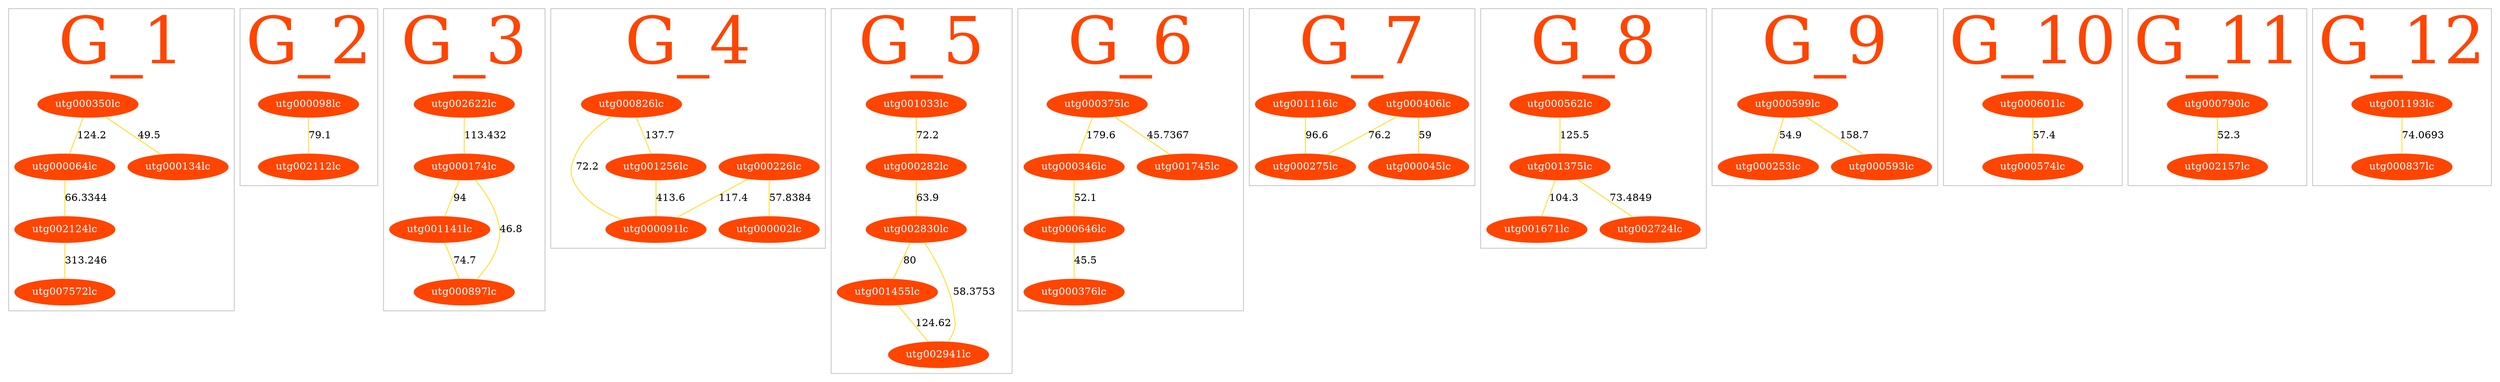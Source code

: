 /* Here are the raw subclusters of selected haplotigs */
graph	Graph_1 {
	subgraph cluster_0 {
	utg000064lc -- utg002124lc [color=gold, penwidth=1, arrowsize=1, label=66.3344]; /* cluster 0 */
	utg000350lc -- utg000064lc [color=gold, penwidth=1, arrowsize=1, label=124.2]; /* cluster 0 */
	utg000350lc -- utg000134lc [color=gold, penwidth=1, arrowsize=1, label=49.5]; /* cluster 0 */
	utg002124lc -- utg007572lc [color=gold, penwidth=1, arrowsize=1, label=313.246]; /* cluster 0 */
	utg000064lc [color=orangered, style=filled, fillcolor=orangered, fontcolor=white]; /* 0 : 1~20000000 */
	utg000134lc [color=orangered, style=filled, fillcolor=orangered, fontcolor=white]; /* 1 : 20000001~40000000 */
	utg000350lc [color=orangered, style=filled, fillcolor=orangered, fontcolor=white]; /* 1 : 20000001~40000000 */
	utg002124lc [color=orangered, style=filled, fillcolor=orangered, fontcolor=white]; /* 1 : 20000001~40000000 */
	utg007572lc [color=orangered, style=filled, fillcolor=orangered, fontcolor=white]; /* 1 : 20000001~40000000 */
	label="G_1";
	fontsize=90;
	fontcolor=orangered;
	color=gray;
	/* 5 contigs with total size of 26808530 bp */
	}
	subgraph cluster_1 {
	utg000098lc -- utg002112lc [color=gold, penwidth=1, arrowsize=1, label=79.1]; /* cluster 1 */
	utg000098lc [color=orangered, style=filled, fillcolor=orangered, fontcolor=white]; /* 3 : 60000001~80000000 */
	utg002112lc [color=orangered, style=filled, fillcolor=orangered, fontcolor=white]; /* 3 : 60000001~80000000 */
	label="G_2";
	fontsize=90;
	fontcolor=orangered;
	color=gray;
	/* 2 contigs with total size of 4767869 bp */
	}
	subgraph cluster_2 {
	utg000174lc -- utg001141lc [color=gold, penwidth=1, arrowsize=1, label=94]; /* cluster 2 */
	utg000897lc -- utg000174lc [color=gold, penwidth=1, arrowsize=1, label=46.8]; /* cluster 2 */
	utg001141lc -- utg000897lc [color=gold, penwidth=1, arrowsize=1, label=74.7]; /* cluster 2 */
	utg002622lc -- utg000174lc [color=gold, penwidth=1, arrowsize=1, label=113.432]; /* cluster 2 */
	utg000174lc [color=orangered, style=filled, fillcolor=orangered, fontcolor=white]; /* 0 : 1~20000000 */
	utg000897lc [color=orangered, style=filled, fillcolor=orangered, fontcolor=white]; /* 0 : 1~20000000 */
	utg001141lc [color=orangered, style=filled, fillcolor=orangered, fontcolor=white]; /* 0 : 1~20000000 */
	utg002622lc [color=orangered, style=filled, fillcolor=orangered, fontcolor=white]; /* 0 : 1~20000000 */
	label="G_3";
	fontsize=90;
	fontcolor=orangered;
	color=gray;
	/* 4 contigs with total size of 3079208 bp */
	}
	subgraph cluster_3 {
	utg000226lc -- utg000002lc [color=gold, penwidth=1, arrowsize=1, label=57.8384]; /* cluster 3 */
	utg000226lc -- utg000091lc [color=gold, penwidth=1, arrowsize=1, label=117.4]; /* cluster 3 */
	utg000826lc -- utg000091lc [color=gold, penwidth=1, arrowsize=1, label=72.2]; /* cluster 3 */
	utg000826lc -- utg001256lc [color=gold, penwidth=1, arrowsize=1, label=137.7]; /* cluster 3 */
	utg001256lc -- utg000091lc [color=gold, penwidth=1, arrowsize=1, label=413.6]; /* cluster 3 */
	utg000002lc [color=orangered, style=filled, fillcolor=orangered, fontcolor=white]; /* 3 : 60000001~80000000 */
	utg000091lc [color=orangered, style=filled, fillcolor=orangered, fontcolor=white]; /* 2 : 40000001~60000000 */
	utg000226lc [color=orangered, style=filled, fillcolor=orangered, fontcolor=white]; /* 2 : 40000001~60000000 */
	utg000826lc [color=orangered, style=filled, fillcolor=orangered, fontcolor=white]; /* 2 : 40000001~60000000 */
	utg001256lc [color=orangered, style=filled, fillcolor=orangered, fontcolor=white]; /* 2 : 40000001~60000000 */
	label="G_4";
	fontsize=90;
	fontcolor=orangered;
	color=gray;
	/* 5 contigs with total size of 21374045 bp */
	}
	subgraph cluster_4 {
	utg000282lc -- utg002830lc [color=gold, penwidth=1, arrowsize=1, label=63.9]; /* cluster 4 */
	utg001033lc -- utg000282lc [color=gold, penwidth=1, arrowsize=1, label=72.2]; /* cluster 4 */
	utg001455lc -- utg002941lc [color=gold, penwidth=1, arrowsize=1, label=124.62]; /* cluster 4 */
	utg002830lc -- utg001455lc [color=gold, penwidth=1, arrowsize=1, label=80]; /* cluster 4 */
	utg002830lc -- utg002941lc [color=gold, penwidth=1, arrowsize=1, label=58.3753]; /* cluster 4 */
	utg000282lc [color=orangered, style=filled, fillcolor=orangered, fontcolor=white]; /* 0 : 1~20000000 */
	utg001033lc [color=orangered, style=filled, fillcolor=orangered, fontcolor=white]; /* 0 : 1~20000000 */
	utg001455lc [color=orangered, style=filled, fillcolor=orangered, fontcolor=white]; /* 0 : 1~20000000 */
	utg002830lc [color=orangered, style=filled, fillcolor=orangered, fontcolor=white]; /* 0 : 1~20000000 */
	utg002941lc [color=orangered, style=filled, fillcolor=orangered, fontcolor=white]; /* 0 : 1~20000000 */
	label="G_5";
	fontsize=90;
	fontcolor=orangered;
	color=gray;
	/* 5 contigs with total size of 4114826 bp */
	}
	subgraph cluster_5 {
	utg000346lc -- utg000646lc [color=gold, penwidth=1, arrowsize=1, label=52.1]; /* cluster 5 */
	utg000375lc -- utg000346lc [color=gold, penwidth=1, arrowsize=1, label=179.6]; /* cluster 5 */
	utg000375lc -- utg001745lc [color=gold, penwidth=1, arrowsize=1, label=45.7367]; /* cluster 5 */
	utg000646lc -- utg000376lc [color=gold, penwidth=1, arrowsize=1, label=45.5]; /* cluster 5 */
	utg000346lc [color=orangered, style=filled, fillcolor=orangered, fontcolor=white]; /* 2 : 40000001~60000000 */
	utg000375lc [color=orangered, style=filled, fillcolor=orangered, fontcolor=white]; /* 2 : 40000001~60000000 */
	utg000376lc [color=orangered, style=filled, fillcolor=orangered, fontcolor=white]; /* 3 : 60000001~80000000 */
	utg000646lc [color=orangered, style=filled, fillcolor=orangered, fontcolor=white]; /* 2 : 40000001~60000000 */
	utg001745lc [color=orangered, style=filled, fillcolor=orangered, fontcolor=white]; /* 1 : 20000001~40000000 */
	label="G_6";
	fontsize=90;
	fontcolor=orangered;
	color=gray;
	/* 5 contigs with total size of 27010366 bp */
	}
	subgraph cluster_6 {
	utg000406lc -- utg000045lc [color=gold, penwidth=1, arrowsize=1, label=59]; /* cluster 6 */
	utg000406lc -- utg000275lc [color=gold, penwidth=1, arrowsize=1, label=76.2]; /* cluster 6 */
	utg001116lc -- utg000275lc [color=gold, penwidth=1, arrowsize=1, label=96.6]; /* cluster 6 */
	utg000045lc [color=orangered, style=filled, fillcolor=orangered, fontcolor=white]; /* 0 : 1~20000000 */
	utg000275lc [color=orangered, style=filled, fillcolor=orangered, fontcolor=white]; /* 0 : 1~20000000 */
	utg000406lc [color=orangered, style=filled, fillcolor=orangered, fontcolor=white]; /* 0 : 1~20000000 */
	utg001116lc [color=orangered, style=filled, fillcolor=orangered, fontcolor=white]; /* 0 : 1~20000000 */
	label="G_7";
	fontsize=90;
	fontcolor=orangered;
	color=gray;
	/* 4 contigs with total size of 8656875 bp */
	}
	subgraph cluster_7 {
	utg000562lc -- utg001375lc [color=gold, penwidth=1, arrowsize=1, label=125.5]; /* cluster 7 */
	utg001375lc -- utg001671lc [color=gold, penwidth=1, arrowsize=1, label=104.3]; /* cluster 7 */
	utg001375lc -- utg002724lc [color=gold, penwidth=1, arrowsize=1, label=73.4849]; /* cluster 7 */
	utg000562lc [color=orangered, style=filled, fillcolor=orangered, fontcolor=white]; /* 1 : 20000001~40000000 */
	utg001375lc [color=orangered, style=filled, fillcolor=orangered, fontcolor=white]; /* 1 : 20000001~40000000 */
	utg001671lc [color=orangered, style=filled, fillcolor=orangered, fontcolor=white]; /* 1 : 20000001~40000000 */
	utg002724lc [color=orangered, style=filled, fillcolor=orangered, fontcolor=white]; /* 1 : 20000001~40000000 */
	label="G_8";
	fontsize=90;
	fontcolor=orangered;
	color=gray;
	/* 4 contigs with total size of 5939852 bp */
	}
	subgraph cluster_8 {
	utg000599lc -- utg000253lc [color=gold, penwidth=1, arrowsize=1, label=54.9]; /* cluster 8 */
	utg000599lc -- utg000593lc [color=gold, penwidth=1, arrowsize=1, label=158.7]; /* cluster 8 */
	utg000253lc [color=orangered, style=filled, fillcolor=orangered, fontcolor=white]; /* 0 : 1~20000000 */
	utg000593lc [color=orangered, style=filled, fillcolor=orangered, fontcolor=white]; /* 0 : 1~20000000 */
	utg000599lc [color=orangered, style=filled, fillcolor=orangered, fontcolor=white]; /* 0 : 1~20000000 */
	label="G_9";
	fontsize=90;
	fontcolor=orangered;
	color=gray;
	/* 3 contigs with total size of 4214371 bp */
	}
	subgraph cluster_9 {
	utg000601lc -- utg000574lc [color=gold, penwidth=1, arrowsize=1, label=57.4]; /* cluster 9 */
	utg000574lc [color=orangered, style=filled, fillcolor=orangered, fontcolor=white]; /* 2 : 40000001~60000000 */
	utg000601lc [color=orangered, style=filled, fillcolor=orangered, fontcolor=white]; /* 2 : 40000001~60000000 */
	label="G_10";
	fontsize=90;
	fontcolor=orangered;
	color=gray;
	/* 2 contigs with total size of 3430638 bp */
	}
	subgraph cluster_10 {
	utg000790lc -- utg002157lc [color=gold, penwidth=1, arrowsize=1, label=52.3]; /* cluster 10 */
	utg000790lc [color=orangered, style=filled, fillcolor=orangered, fontcolor=white]; /* 1 : 20000001~40000000 */
	utg002157lc [color=orangered, style=filled, fillcolor=orangered, fontcolor=white]; /* 0 : 1~20000000 */
	label="G_11";
	fontsize=90;
	fontcolor=orangered;
	color=gray;
	/* 2 contigs with total size of 1844869 bp */
	}
	subgraph cluster_11 {
	utg001193lc -- utg000837lc [color=gold, penwidth=1, arrowsize=1, label=74.0693]; /* cluster 11 */
	utg000837lc [color=orangered, style=filled, fillcolor=orangered, fontcolor=white]; /* 4 : 80000001~100000000 */
	utg001193lc [color=orangered, style=filled, fillcolor=orangered, fontcolor=white]; /* 4 : 80000001~100000000 */
	label="G_12";
	fontsize=90;
	fontcolor=orangered;
	color=gray;
	/* 2 contigs with total size of 4108211 bp */
	}
}
